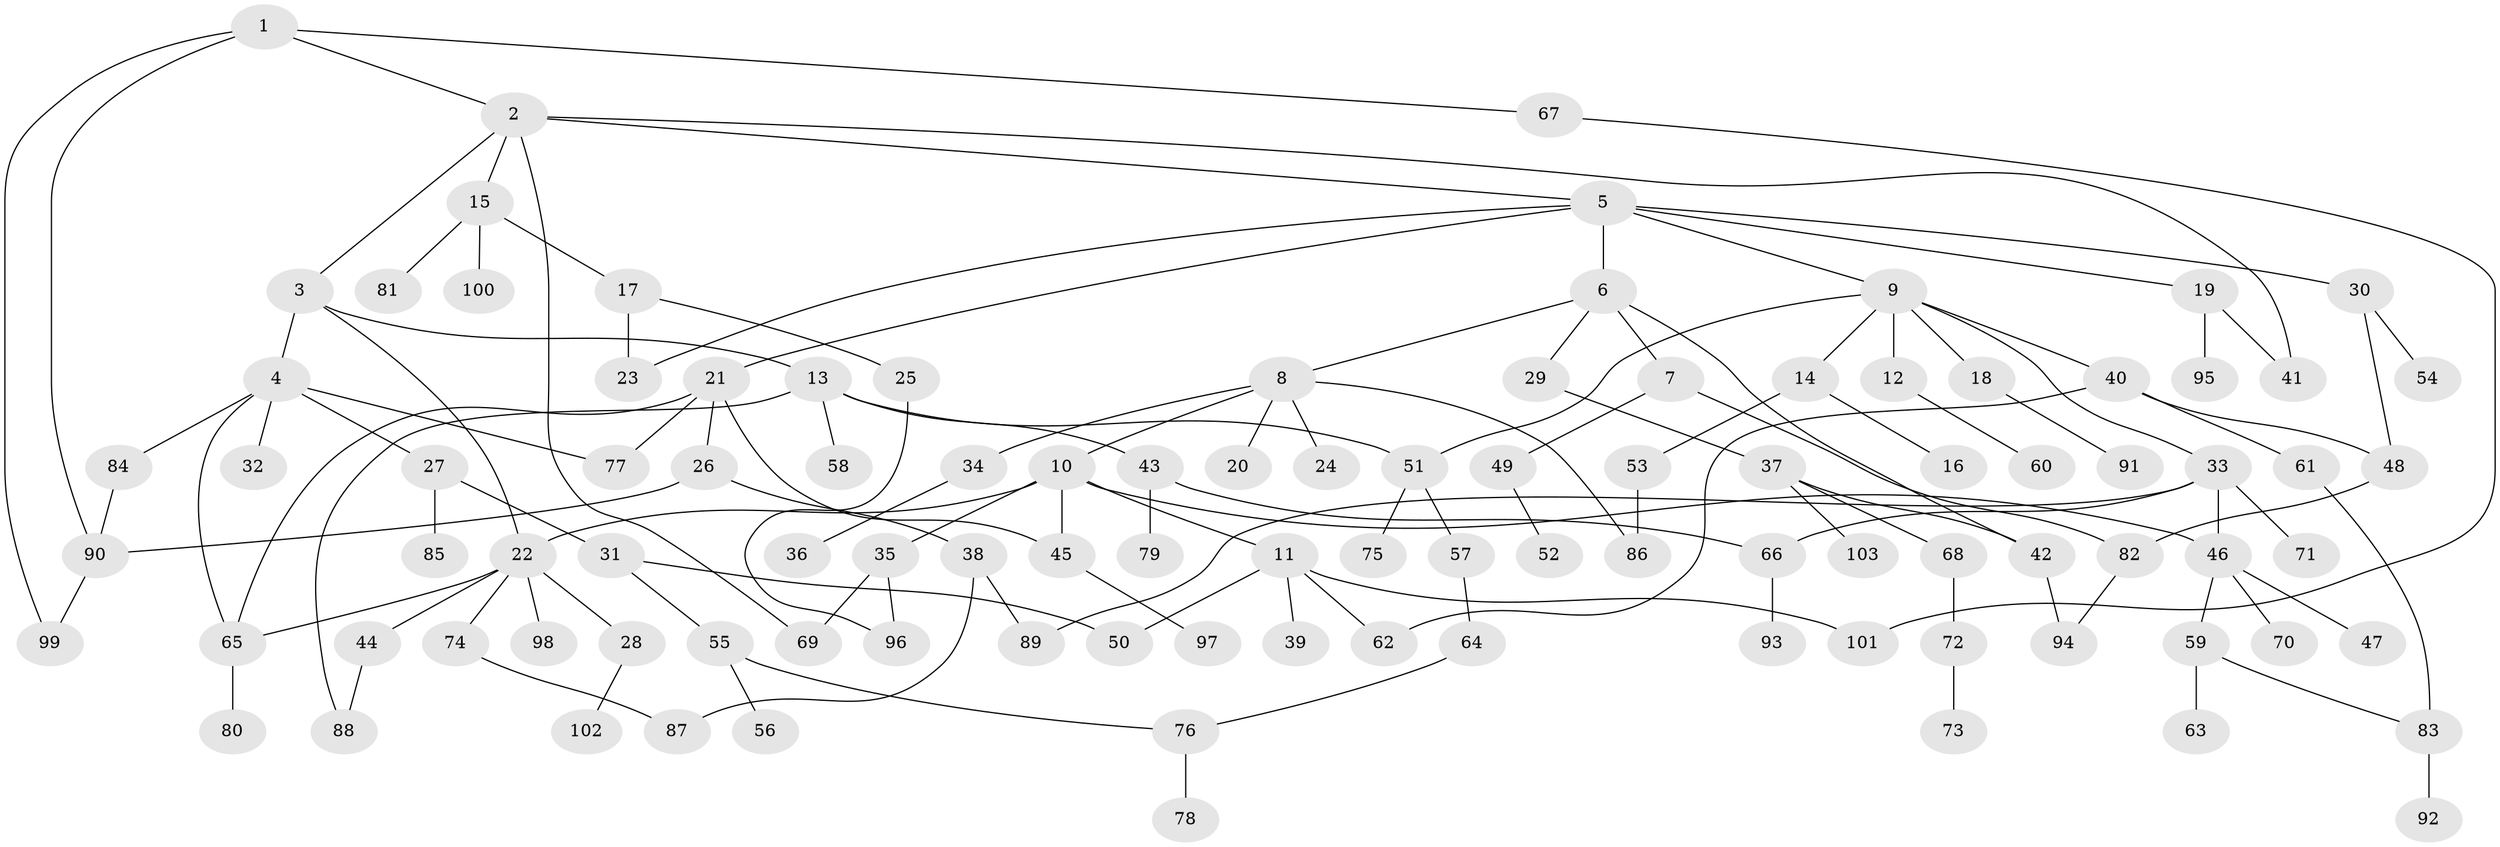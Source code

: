 // Generated by graph-tools (version 1.1) at 2025/49/03/09/25 03:49:19]
// undirected, 103 vertices, 130 edges
graph export_dot {
graph [start="1"]
  node [color=gray90,style=filled];
  1;
  2;
  3;
  4;
  5;
  6;
  7;
  8;
  9;
  10;
  11;
  12;
  13;
  14;
  15;
  16;
  17;
  18;
  19;
  20;
  21;
  22;
  23;
  24;
  25;
  26;
  27;
  28;
  29;
  30;
  31;
  32;
  33;
  34;
  35;
  36;
  37;
  38;
  39;
  40;
  41;
  42;
  43;
  44;
  45;
  46;
  47;
  48;
  49;
  50;
  51;
  52;
  53;
  54;
  55;
  56;
  57;
  58;
  59;
  60;
  61;
  62;
  63;
  64;
  65;
  66;
  67;
  68;
  69;
  70;
  71;
  72;
  73;
  74;
  75;
  76;
  77;
  78;
  79;
  80;
  81;
  82;
  83;
  84;
  85;
  86;
  87;
  88;
  89;
  90;
  91;
  92;
  93;
  94;
  95;
  96;
  97;
  98;
  99;
  100;
  101;
  102;
  103;
  1 -- 2;
  1 -- 67;
  1 -- 99;
  1 -- 90;
  2 -- 3;
  2 -- 5;
  2 -- 15;
  2 -- 69;
  2 -- 41;
  3 -- 4;
  3 -- 13;
  3 -- 22;
  4 -- 27;
  4 -- 32;
  4 -- 65;
  4 -- 84;
  4 -- 77;
  5 -- 6;
  5 -- 9;
  5 -- 19;
  5 -- 21;
  5 -- 30;
  5 -- 23;
  6 -- 7;
  6 -- 8;
  6 -- 29;
  6 -- 42;
  7 -- 49;
  7 -- 82;
  8 -- 10;
  8 -- 20;
  8 -- 24;
  8 -- 34;
  8 -- 86;
  9 -- 12;
  9 -- 14;
  9 -- 18;
  9 -- 33;
  9 -- 40;
  9 -- 51;
  10 -- 11;
  10 -- 35;
  10 -- 46;
  10 -- 45;
  10 -- 22;
  11 -- 39;
  11 -- 62;
  11 -- 101;
  11 -- 50;
  12 -- 60;
  13 -- 43;
  13 -- 58;
  13 -- 88;
  13 -- 51;
  14 -- 16;
  14 -- 53;
  15 -- 17;
  15 -- 81;
  15 -- 100;
  17 -- 23;
  17 -- 25;
  18 -- 91;
  19 -- 41;
  19 -- 95;
  21 -- 26;
  21 -- 45;
  21 -- 77;
  21 -- 65;
  22 -- 28;
  22 -- 44;
  22 -- 74;
  22 -- 98;
  22 -- 65;
  25 -- 96;
  26 -- 38;
  26 -- 90;
  27 -- 31;
  27 -- 85;
  28 -- 102;
  29 -- 37;
  30 -- 48;
  30 -- 54;
  31 -- 50;
  31 -- 55;
  33 -- 66;
  33 -- 71;
  33 -- 46;
  33 -- 89;
  34 -- 36;
  35 -- 96;
  35 -- 69;
  37 -- 42;
  37 -- 68;
  37 -- 103;
  38 -- 89;
  38 -- 87;
  40 -- 61;
  40 -- 48;
  40 -- 62;
  42 -- 94;
  43 -- 79;
  43 -- 66;
  44 -- 88;
  45 -- 97;
  46 -- 47;
  46 -- 59;
  46 -- 70;
  48 -- 82;
  49 -- 52;
  51 -- 57;
  51 -- 75;
  53 -- 86;
  55 -- 56;
  55 -- 76;
  57 -- 64;
  59 -- 63;
  59 -- 83;
  61 -- 83;
  64 -- 76;
  65 -- 80;
  66 -- 93;
  67 -- 101;
  68 -- 72;
  72 -- 73;
  74 -- 87;
  76 -- 78;
  82 -- 94;
  83 -- 92;
  84 -- 90;
  90 -- 99;
}

